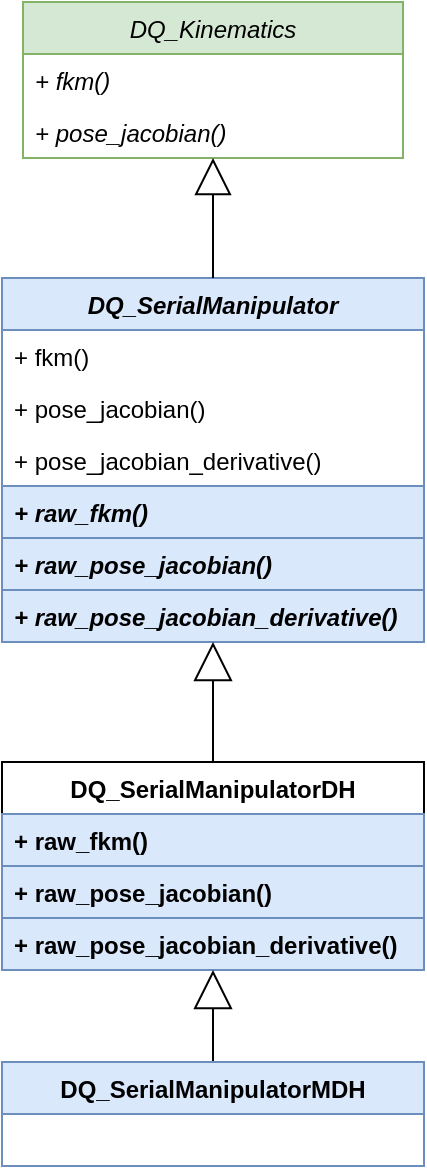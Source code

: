 <mxfile version="20.5.3" type="github"><diagram id="nFkIb_0lraF-PDWOpgHU" name="Page-1"><mxGraphModel dx="874" dy="411" grid="1" gridSize="10" guides="1" tooltips="1" connect="1" arrows="1" fold="1" page="1" pageScale="1" pageWidth="480" pageHeight="760" math="1" shadow="0"><root><mxCell id="0"/><mxCell id="1" parent="0"/><mxCell id="qD7VDa8J_AhCRNE9viBT-6" value="DQ_Kinematics" style="swimlane;fontStyle=2;childLayout=stackLayout;horizontal=1;startSize=26;horizontalStack=0;resizeParent=1;resizeParentMax=0;resizeLast=0;collapsible=1;marginBottom=0;fillColor=#d5e8d4;strokeColor=#82b366;swimlaneFillColor=none;" parent="1" vertex="1"><mxGeometry x="145.5" y="60" width="190" height="78" as="geometry"><mxRectangle x="350" y="34" width="120" height="26" as="alternateBounds"/></mxGeometry></mxCell><mxCell id="qD7VDa8J_AhCRNE9viBT-7" value="+ fkm()" style="text;strokeColor=none;fillColor=none;align=left;verticalAlign=top;spacingLeft=4;spacingRight=4;overflow=hidden;rotatable=0;points=[[0,0.5],[1,0.5]];portConstraint=eastwest;fontStyle=2" parent="qD7VDa8J_AhCRNE9viBT-6" vertex="1"><mxGeometry y="26" width="190" height="26" as="geometry"/></mxCell><mxCell id="qD7VDa8J_AhCRNE9viBT-8" value="+ pose_jacobian()" style="text;strokeColor=none;fillColor=none;align=left;verticalAlign=top;spacingLeft=4;spacingRight=4;overflow=hidden;rotatable=0;points=[[0,0.5],[1,0.5]];portConstraint=eastwest;fontStyle=2" parent="qD7VDa8J_AhCRNE9viBT-6" vertex="1"><mxGeometry y="52" width="190" height="26" as="geometry"/></mxCell><mxCell id="qD7VDa8J_AhCRNE9viBT-16" value="DQ_SerialManipulator" style="swimlane;fontStyle=3;childLayout=stackLayout;horizontal=1;startSize=26;fillColor=#dae8fc;horizontalStack=0;resizeParent=1;resizeParentMax=0;resizeLast=0;collapsible=1;marginBottom=0;labelBackgroundColor=none;strokeColor=#6c8ebf;" parent="1" vertex="1"><mxGeometry x="135" y="198" width="211" height="182" as="geometry"/></mxCell><mxCell id="qD7VDa8J_AhCRNE9viBT-17" value="+ fkm()" style="text;strokeColor=none;fillColor=none;align=left;verticalAlign=top;spacingLeft=4;spacingRight=4;overflow=hidden;rotatable=0;points=[[0,0.5],[1,0.5]];portConstraint=eastwest;" parent="qD7VDa8J_AhCRNE9viBT-16" vertex="1"><mxGeometry y="26" width="211" height="26" as="geometry"/></mxCell><mxCell id="qD7VDa8J_AhCRNE9viBT-18" value="+ pose_jacobian()" style="text;strokeColor=none;fillColor=none;align=left;verticalAlign=top;spacingLeft=4;spacingRight=4;overflow=hidden;rotatable=0;points=[[0,0.5],[1,0.5]];portConstraint=eastwest;" parent="qD7VDa8J_AhCRNE9viBT-16" vertex="1"><mxGeometry y="52" width="211" height="26" as="geometry"/></mxCell><mxCell id="qD7VDa8J_AhCRNE9viBT-19" value="+ pose_jacobian_derivative()" style="text;strokeColor=none;fillColor=none;align=left;verticalAlign=top;spacingLeft=4;spacingRight=4;overflow=hidden;rotatable=0;points=[[0,0.5],[1,0.5]];portConstraint=eastwest;" parent="qD7VDa8J_AhCRNE9viBT-16" vertex="1"><mxGeometry y="78" width="211" height="26" as="geometry"/></mxCell><mxCell id="9N9QTyKiOGJl-lIbeTHX-1" value="+ raw_fkm()" style="text;strokeColor=#6c8ebf;fillColor=#dae8fc;align=left;verticalAlign=top;spacingLeft=4;spacingRight=4;overflow=hidden;rotatable=0;points=[[0,0.5],[1,0.5]];portConstraint=eastwest;labelBackgroundColor=none;fontStyle=3" parent="qD7VDa8J_AhCRNE9viBT-16" vertex="1"><mxGeometry y="104" width="211" height="26" as="geometry"/></mxCell><mxCell id="9N9QTyKiOGJl-lIbeTHX-2" value="+ raw_pose_jacobian()" style="text;strokeColor=#6c8ebf;fillColor=#dae8fc;align=left;verticalAlign=top;spacingLeft=4;spacingRight=4;overflow=hidden;rotatable=0;points=[[0,0.5],[1,0.5]];portConstraint=eastwest;labelBackgroundColor=none;fontStyle=3" parent="qD7VDa8J_AhCRNE9viBT-16" vertex="1"><mxGeometry y="130" width="211" height="26" as="geometry"/></mxCell><mxCell id="9N9QTyKiOGJl-lIbeTHX-3" value="+ raw_pose_jacobian_derivative()" style="text;strokeColor=#6c8ebf;fillColor=#dae8fc;align=left;verticalAlign=top;spacingLeft=4;spacingRight=4;overflow=hidden;rotatable=0;points=[[0,0.5],[1,0.5]];portConstraint=eastwest;labelBackgroundColor=none;fontStyle=3" parent="qD7VDa8J_AhCRNE9viBT-16" vertex="1"><mxGeometry y="156" width="211" height="26" as="geometry"/></mxCell><mxCell id="qD7VDa8J_AhCRNE9viBT-69" value="" style="endArrow=block;endSize=16;endFill=0;html=1;strokeWidth=1;exitX=0.5;exitY=0;exitDx=0;exitDy=0;edgeStyle=elbowEdgeStyle;" parent="1" source="qD7VDa8J_AhCRNE9viBT-16" target="qD7VDa8J_AhCRNE9viBT-6" edge="1"><mxGeometry width="160" relative="1" as="geometry"><mxPoint x="-95" y="449.5" as="sourcePoint"/><mxPoint x="240" y="124" as="targetPoint"/></mxGeometry></mxCell><mxCell id="9N9QTyKiOGJl-lIbeTHX-11" style="edgeStyle=orthogonalEdgeStyle;rounded=0;orthogonalLoop=1;jettySize=auto;html=1;endArrow=block;endFill=0;endSize=17;startSize=10;entryX=0.5;entryY=1;entryDx=0;entryDy=0;" parent="1" source="9N9QTyKiOGJl-lIbeTHX-4" target="qD7VDa8J_AhCRNE9viBT-16" edge="1"><mxGeometry relative="1" as="geometry"><mxPoint x="415" y="340" as="targetPoint"/></mxGeometry></mxCell><mxCell id="9N9QTyKiOGJl-lIbeTHX-4" value="DQ_SerialManipulatorDH" style="swimlane;fontStyle=1;childLayout=stackLayout;horizontal=1;startSize=26;fillColor=none;horizontalStack=0;resizeParent=1;resizeParentMax=0;resizeLast=0;collapsible=1;marginBottom=0;labelBackgroundColor=none;" parent="1" vertex="1"><mxGeometry x="135" y="440" width="211" height="104" as="geometry"/></mxCell><mxCell id="9N9QTyKiOGJl-lIbeTHX-8" value="+ raw_fkm()" style="text;strokeColor=#6c8ebf;fillColor=#dae8fc;align=left;verticalAlign=top;spacingLeft=4;spacingRight=4;overflow=hidden;rotatable=0;points=[[0,0.5],[1,0.5]];portConstraint=eastwest;labelBackgroundColor=none;fontStyle=1" parent="9N9QTyKiOGJl-lIbeTHX-4" vertex="1"><mxGeometry y="26" width="211" height="26" as="geometry"/></mxCell><mxCell id="9N9QTyKiOGJl-lIbeTHX-9" value="+ raw_pose_jacobian()" style="text;strokeColor=#6c8ebf;fillColor=#dae8fc;align=left;verticalAlign=top;spacingLeft=4;spacingRight=4;overflow=hidden;rotatable=0;points=[[0,0.5],[1,0.5]];portConstraint=eastwest;labelBackgroundColor=none;fontStyle=1" parent="9N9QTyKiOGJl-lIbeTHX-4" vertex="1"><mxGeometry y="52" width="211" height="26" as="geometry"/></mxCell><mxCell id="9N9QTyKiOGJl-lIbeTHX-10" value="+ raw_pose_jacobian_derivative()" style="text;strokeColor=#6c8ebf;fillColor=#dae8fc;align=left;verticalAlign=top;spacingLeft=4;spacingRight=4;overflow=hidden;rotatable=0;points=[[0,0.5],[1,0.5]];portConstraint=eastwest;labelBackgroundColor=none;fontStyle=1" parent="9N9QTyKiOGJl-lIbeTHX-4" vertex="1"><mxGeometry y="78" width="211" height="26" as="geometry"/></mxCell><mxCell id="nU-Z7-0-bmRPPjdQGKX--5" style="edgeStyle=orthogonalEdgeStyle;rounded=0;orthogonalLoop=1;jettySize=auto;html=1;entryX=0.5;entryY=1;entryDx=0;entryDy=0;fontFamily=Alice;fontSource=https%3A%2F%2Ffonts.googleapis.com%2Fcss%3Ffamily%3DAlice;fontColor=#000000;endArrow=block;endFill=0;endSize=17;" parent="1" source="nU-Z7-0-bmRPPjdQGKX--1" target="9N9QTyKiOGJl-lIbeTHX-4" edge="1"><mxGeometry relative="1" as="geometry"/></mxCell><mxCell id="nU-Z7-0-bmRPPjdQGKX--1" value="DQ_SerialManipulatorMDH" style="swimlane;fontStyle=1;childLayout=stackLayout;horizontal=1;startSize=26;fillColor=#dae8fc;horizontalStack=0;resizeParent=1;resizeParentMax=0;resizeLast=0;collapsible=1;marginBottom=0;labelBackgroundColor=none;strokeColor=#6c8ebf;" parent="1" vertex="1"><mxGeometry x="135" y="590" width="211" height="52" as="geometry"/></mxCell></root></mxGraphModel></diagram></mxfile>
